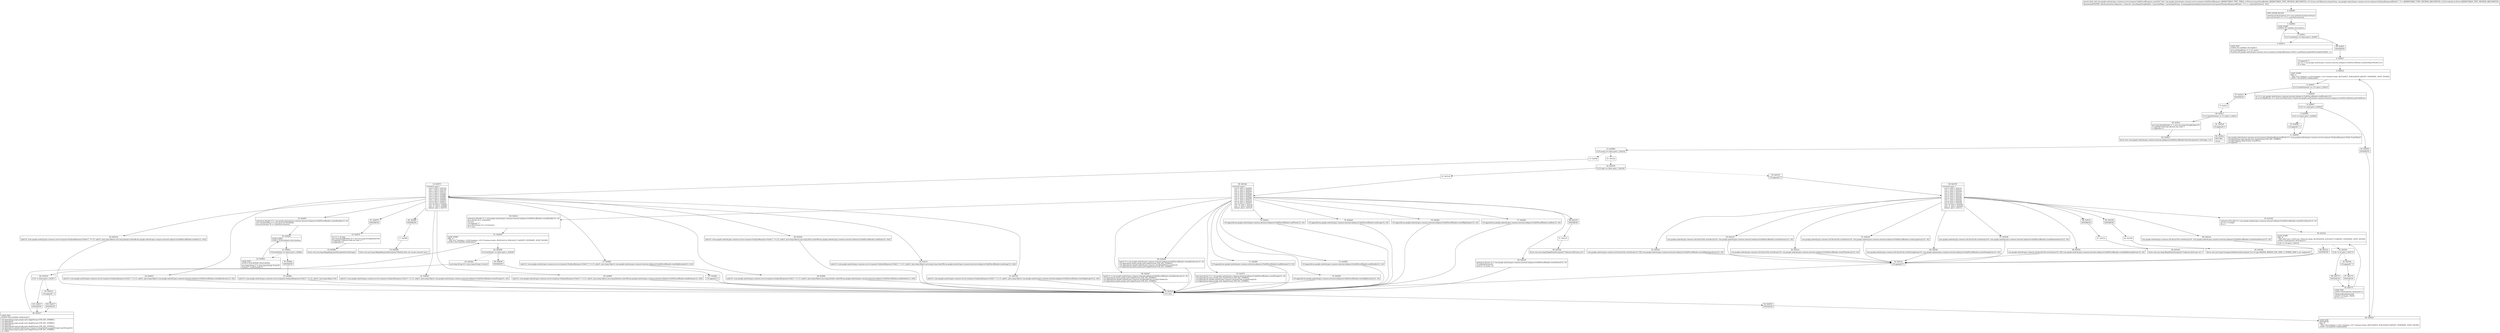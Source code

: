 digraph "CFG forcom.google.android.gms.common.server.response.SafeParcelResponse.zaa(Ljava\/lang\/StringBuilder;Ljava\/util\/Map;Landroid\/os\/Parcel;)V" {
Node_0 [shape=record,label="{0\:\ 0x0000|MTH_ENTER_BLOCK\l|android.util.SparseArray r0 = new android.util.SparseArray()\ljava.util.Iterator r11 = r11.entrySet().iterator()\l}"];
Node_1 [shape=record,label="{1\:\ 0x000d|LOOP_START\lLOOP:0: B:1:0x000d\-\>B:3:0x0013\l}"];
Node_2 [shape=record,label="{2\:\ 0x0011|if (r11.hasNext() == false) goto L_0x0027\l}"];
Node_3 [shape=record,label="{3\:\ 0x0013|LOOP_END\lLOOP:0: B:1:0x000d\-\>B:3:0x0013\l|java.util.Map$Entry r1 = r11.next()\lr0.put(((com.google.android.gms.common.server.response.FastJsonResponse.Field) r1.getValue()).getSafeParcelableFieldId(), r1)\l}"];
Node_4 [shape=record,label="{4\:\ 0x0027|r10.append('\{')\lint r11 = com.google.android.gms.common.internal.safeparcel.SafeParcelReader.validateObjectHeader(r12)\lr3 = false\l}"];
Node_5 [shape=record,label="{5\:\ 0x0033|LOOP_START\lPHI: r3 \l  PHI: (r3v1 boolean) = (r3v0 boolean), (r3v2 boolean) binds: [B:4:0x0027, B:86:0x0033] A[DONT_GENERATE, DONT_INLINE]\lLOOP:1: B:5:0x0033\-\>B:86:0x0033\l}"];
Node_6 [shape=record,label="{6\:\ 0x0037|if (r12.dataPosition() \>= r11) goto L_0x02c3\l}"];
Node_7 [shape=record,label="{7\:\ 0x0039|int r4 = com.google.android.gms.common.internal.safeparcel.SafeParcelReader.readHeader(r12)\ljava.util.Map$Entry r5 = (java.util.Map.Entry) r0.get(com.google.android.gms.common.internal.safeparcel.SafeParcelReader.getFieldId(r4))\l}"];
Node_8 [shape=record,label="{8\:\ 0x0047|if (r5 == null) goto L_0x0033\l}"];
Node_9 [shape=record,label="{9\:\ 0x0049|if (r3 == false) goto L_0x0050\l}"];
Node_10 [shape=record,label="{10\:\ 0x004b|r10.append(\",\")\l}"];
Node_11 [shape=record,label="{11\:\ 0x0050|com.google.android.gms.common.server.response.FastJsonResponse$Field r5 = (com.google.android.gms.common.server.response.FastJsonResponse.Field) r5.getValue()\lr10.append(org.osgeo.proj4j.units.AngleFormat.STR_SEC_SYMBOL)\lr10.append((java.lang.String) r5.getKey())\lr10.append(\"\":\")\l}"];
Node_12 [shape=record,label="{12\:\ 0x006d|if (r5.zacn() == false) goto L_0x014e\l}"];
Node_13 [shape=record,label="{13\:\ 0x006f}"];
Node_14 [shape=record,label="{14\:\ 0x0071|switch(r5.zaps) \{\l    case 0: goto L_0x013d;\l    case 1: goto L_0x0130;\l    case 2: goto L_0x011f;\l    case 3: goto L_0x010e;\l    case 4: goto L_0x00fd;\l    case 5: goto L_0x00f0;\l    case 6: goto L_0x00df;\l    case 7: goto L_0x00d2;\l    case 8: goto L_0x00c5;\l    case 9: goto L_0x00c5;\l    case 10: goto L_0x0097;\l    case 11: goto L_0x008f;\l    default: goto L_0x0074;\l\}\l}"];
Node_15 [shape=record,label="{15\:\ 0x0074|int r11 = r5.zaps\ljava.lang.StringBuilder r0 = new java.lang.StringBuilder(36)\lr0.append(\"Unknown field out type = \")\lr0.append(r11)\l}"];
Node_16 [shape=record,label="{16\:\ 0x008e|throw new java.lang.IllegalArgumentException(r0.toString())\l}"];
Node_17 [shape=record,label="{17\:\ 0x008f}"];
Node_18 [shape=record,label="{18\:\ 0x0096|throw new java.lang.IllegalArgumentException(\"Method does not accept concrete type.\")\l}"];
Node_19 [shape=record,label="{19\:\ 0x0097|android.os.Bundle r3 = com.google.android.gms.common.internal.safeparcel.SafeParcelReader.createBundle(r12, r4)\ljava.util.HashMap r4 = new java.util.HashMap()\ljava.util.Iterator r6 = r3.keySet().iterator()\l}"];
Node_20 [shape=record,label="{20\:\ 0x00a8|LOOP_START\lLOOP:2: B:20:0x00a8\-\>B:22:0x00ae\l}"];
Node_21 [shape=record,label="{21\:\ 0x00ac|if (r6.hasNext() == false) goto L_0x00bc\l}"];
Node_22 [shape=record,label="{22\:\ 0x00ae|LOOP_END\lLOOP:2: B:20:0x00a8\-\>B:22:0x00ae\l|java.lang.String r7 = (java.lang.String) r6.next()\lr4.put(r7, r3.getString(r7))\l}"];
Node_23 [shape=record,label="{23\:\ 0x00bc|zab(r10, (com.google.android.gms.common.server.response.FastJsonResponse.Field\<?, ?\>) r5, zab(r5, (java.lang.Object) r4))\l}"];
Node_24 [shape=record,label="{24\:\ 0x00c5|zab(r10, (com.google.android.gms.common.server.response.FastJsonResponse.Field\<?, ?\>) r5, zab(r5, (java.lang.Object) com.google.android.gms.common.internal.safeparcel.SafeParcelReader.createByteArray(r12, r4)))\l}"];
Node_25 [shape=record,label="{25\:\ 0x00d2|zab(r10, (com.google.android.gms.common.server.response.FastJsonResponse.Field\<?, ?\>) r5, zab(r5, (java.lang.Object) com.google.android.gms.common.internal.safeparcel.SafeParcelReader.createString(r12, r4)))\l}"];
Node_26 [shape=record,label="{26\:\ 0x00df|zab(r10, (com.google.android.gms.common.server.response.FastJsonResponse.Field\<?, ?\>) r5, zab(r5, (java.lang.Object) java.lang.Boolean.valueOf(com.google.android.gms.common.internal.safeparcel.SafeParcelReader.readBoolean(r12, r4))))\l}"];
Node_27 [shape=record,label="{27\:\ 0x00f0|zab(r10, (com.google.android.gms.common.server.response.FastJsonResponse.Field\<?, ?\>) r5, zab(r5, (java.lang.Object) com.google.android.gms.common.internal.safeparcel.SafeParcelReader.createBigDecimal(r12, r4)))\l}"];
Node_28 [shape=record,label="{28\:\ 0x00fd|zab(r10, (com.google.android.gms.common.server.response.FastJsonResponse.Field\<?, ?\>) r5, zab(r5, (java.lang.Object) java.lang.Double.valueOf(com.google.android.gms.common.internal.safeparcel.SafeParcelReader.readDouble(r12, r4))))\l}"];
Node_29 [shape=record,label="{29\:\ 0x010e|zab(r10, (com.google.android.gms.common.server.response.FastJsonResponse.Field\<?, ?\>) r5, zab(r5, (java.lang.Object) java.lang.Float.valueOf(com.google.android.gms.common.internal.safeparcel.SafeParcelReader.readFloat(r12, r4))))\l}"];
Node_30 [shape=record,label="{30\:\ 0x011f|zab(r10, (com.google.android.gms.common.server.response.FastJsonResponse.Field\<?, ?\>) r5, zab(r5, (java.lang.Object) java.lang.Long.valueOf(com.google.android.gms.common.internal.safeparcel.SafeParcelReader.readLong(r12, r4))))\l}"];
Node_31 [shape=record,label="{31\:\ 0x0130|zab(r10, (com.google.android.gms.common.server.response.FastJsonResponse.Field\<?, ?\>) r5, zab(r5, (java.lang.Object) com.google.android.gms.common.internal.safeparcel.SafeParcelReader.createBigInteger(r12, r4)))\l}"];
Node_32 [shape=record,label="{32\:\ 0x013d|zab(r10, (com.google.android.gms.common.server.response.FastJsonResponse.Field\<?, ?\>) r5, zab(r5, (java.lang.Object) java.lang.Integer.valueOf(com.google.android.gms.common.internal.safeparcel.SafeParcelReader.readInt(r12, r4))))\l}"];
Node_33 [shape=record,label="{33\:\ 0x014e}"];
Node_34 [shape=record,label="{34\:\ 0x0150|if (r5.zapt == false) goto L_0x01d2\l}"];
Node_35 [shape=record,label="{35\:\ 0x0152|r10.append(\"[\")\l}"];
Node_36 [shape=record,label="{36\:\ 0x0159|switch(r5.zaps) \{\l    case 0: goto L_0x01c4;\l    case 1: goto L_0x01bc;\l    case 2: goto L_0x01b4;\l    case 3: goto L_0x01ac;\l    case 4: goto L_0x01a4;\l    case 5: goto L_0x019c;\l    case 6: goto L_0x0194;\l    case 7: goto L_0x018c;\l    case 8: goto L_0x0184;\l    case 9: goto L_0x0184;\l    case 10: goto L_0x0184;\l    case 11: goto L_0x0164;\l    default: goto L_0x015c;\l\}\l}"];
Node_37 [shape=record,label="{37\:\ 0x015c}"];
Node_38 [shape=record,label="{38\:\ 0x0163|throw new java.lang.IllegalStateException(\"Unknown field type out.\")\l}"];
Node_39 [shape=record,label="{39\:\ 0x0164|android.os.Parcel[] r3 = com.google.android.gms.common.internal.safeparcel.SafeParcelReader.createParcelArray(r12, r4)\lint r4 = r3.length\lr6 = 0\l}"];
Node_40 [shape=record,label="{40\:\ 0x016a|LOOP_START\lPHI: r6 \l  PHI: (r6v5 int) = (r6v4 int), (r6v6 int) binds: [B:39:0x0164, B:43:0x0173] A[DONT_GENERATE, DONT_INLINE]\lLOOP:3: B:40:0x016a\-\>B:43:0x0173\l|if (r6 \>= r4) goto L_0x01cb\l}"];
Node_41 [shape=record,label="{41\:\ 0x016c|if (r6 \<= 0) goto L_0x0173\l}"];
Node_42 [shape=record,label="{42\:\ 0x016e|r10.append(\",\")\l}"];
Node_43 [shape=record,label="{43\:\ 0x0173|LOOP_END\lLOOP:3: B:40:0x016a\-\>B:43:0x0173\l|r3[r6].setDataPosition(0)\lzaa(r10, r5.zacq(), r3[r6])\lint r6 = r6 + 1\l}"];
Node_44 [shape=record,label="{44\:\ 0x0184}"];
Node_45 [shape=record,label="{45\:\ 0x018b|throw new java.lang.UnsupportedOperationException(\"List of type BASE64, BASE64_URL_SAFE, or STRING_MAP is not supported\")\l}"];
Node_46 [shape=record,label="{46\:\ 0x018c|com.google.android.gms.common.util.ArrayUtils.writeStringArray(r10, com.google.android.gms.common.internal.safeparcel.SafeParcelReader.createStringArray(r12, r4))\l}"];
Node_47 [shape=record,label="{47\:\ 0x0194|com.google.android.gms.common.util.ArrayUtils.writeArray(r10, com.google.android.gms.common.internal.safeparcel.SafeParcelReader.createBooleanArray(r12, r4))\l}"];
Node_48 [shape=record,label="{48\:\ 0x019c|com.google.android.gms.common.util.ArrayUtils.writeArray(r10, (T[]) com.google.android.gms.common.internal.safeparcel.SafeParcelReader.createBigDecimalArray(r12, r4))\l}"];
Node_49 [shape=record,label="{49\:\ 0x01a4|com.google.android.gms.common.util.ArrayUtils.writeArray(r10, com.google.android.gms.common.internal.safeparcel.SafeParcelReader.createDoubleArray(r12, r4))\l}"];
Node_50 [shape=record,label="{50\:\ 0x01ac|com.google.android.gms.common.util.ArrayUtils.writeArray(r10, com.google.android.gms.common.internal.safeparcel.SafeParcelReader.createFloatArray(r12, r4))\l}"];
Node_51 [shape=record,label="{51\:\ 0x01b4|com.google.android.gms.common.util.ArrayUtils.writeArray(r10, com.google.android.gms.common.internal.safeparcel.SafeParcelReader.createLongArray(r12, r4))\l}"];
Node_52 [shape=record,label="{52\:\ 0x01bc|com.google.android.gms.common.util.ArrayUtils.writeArray(r10, (T[]) com.google.android.gms.common.internal.safeparcel.SafeParcelReader.createBigIntegerArray(r12, r4))\l}"];
Node_53 [shape=record,label="{53\:\ 0x01c4|com.google.android.gms.common.util.ArrayUtils.writeArray(r10, com.google.android.gms.common.internal.safeparcel.SafeParcelReader.createIntArray(r12, r4))\l}"];
Node_54 [shape=record,label="{54\:\ 0x01cb|r10.append(\"]\")\l}"];
Node_55 [shape=record,label="{55\:\ 0x01d2}"];
Node_56 [shape=record,label="{56\:\ 0x01d4|switch(r5.zaps) \{\l    case 0: goto L_0x02b9;\l    case 1: goto L_0x02b1;\l    case 2: goto L_0x02a9;\l    case 3: goto L_0x02a1;\l    case 4: goto L_0x0299;\l    case 5: goto L_0x0291;\l    case 6: goto L_0x0289;\l    case 7: goto L_0x0273;\l    case 8: goto L_0x025d;\l    case 9: goto L_0x0247;\l    case 10: goto L_0x01ef;\l    case 11: goto L_0x01df;\l    default: goto L_0x01d7;\l\}\l}"];
Node_57 [shape=record,label="{57\:\ 0x01d7}"];
Node_58 [shape=record,label="{58\:\ 0x01de|throw new java.lang.IllegalStateException(\"Unknown field type out\")\l}"];
Node_59 [shape=record,label="{59\:\ 0x01df|android.os.Parcel r3 = com.google.android.gms.common.internal.safeparcel.SafeParcelReader.createParcel(r12, r4)\lr3.setDataPosition(0)\lzaa(r10, r5.zacq(), r3)\l}"];
Node_60 [shape=record,label="{60\:\ 0x01ef|android.os.Bundle r3 = com.google.android.gms.common.internal.safeparcel.SafeParcelReader.createBundle(r12, r4)\ljava.util.Set r4 = r3.keySet()\lr4.size()\lr10.append(\"\{\")\ljava.util.Iterator r4 = r4.iterator()\lr5 = true\l}"];
Node_61 [shape=record,label="{61\:\ 0x0204|LOOP_START\lPHI: r5 \l  PHI: (r5v7 boolean) = (r5v6 boolean), (r5v15 boolean) binds: [B:60:0x01ef, B:66:0x0217] A[DONT_GENERATE, DONT_INLINE]\lLOOP:4: B:61:0x0204\-\>B:66:0x0217\l}"];
Node_62 [shape=record,label="{62\:\ 0x0208|if (r4.hasNext() == false) goto L_0x0240\l}"];
Node_63 [shape=record,label="{63\:\ 0x020a|java.lang.String r6 = (java.lang.String) r4.next()\l}"];
Node_64 [shape=record,label="{64\:\ 0x0210|if (r5 != false) goto L_0x0217\l}"];
Node_65 [shape=record,label="{65\:\ 0x0212|r10.append(\",\")\l}"];
Node_66 [shape=record,label="{66\:\ 0x0217|LOOP_END\lLOOP:4: B:61:0x0204\-\>B:66:0x0217\l|r10.append(org.osgeo.proj4j.units.AngleFormat.STR_SEC_SYMBOL)\lr10.append(r6)\lr10.append(org.osgeo.proj4j.units.AngleFormat.STR_SEC_SYMBOL)\lr10.append(\":\")\lr10.append(org.osgeo.proj4j.units.AngleFormat.STR_SEC_SYMBOL)\lr10.append(com.google.android.gms.common.util.JsonUtils.escapeString(r3.getString(r6)))\lr10.append(org.osgeo.proj4j.units.AngleFormat.STR_SEC_SYMBOL)\lr5 = false\l}"];
Node_67 [shape=record,label="{67\:\ 0x0240|r10.append(\"\}\")\l}"];
Node_68 [shape=record,label="{68\:\ 0x0247|byte[] r3 = com.google.android.gms.common.internal.safeparcel.SafeParcelReader.createByteArray(r12, r4)\lr10.append(org.osgeo.proj4j.units.AngleFormat.STR_SEC_SYMBOL)\lr10.append(com.google.android.gms.common.util.Base64Utils.encodeUrlSafe(r3))\lr10.append(org.osgeo.proj4j.units.AngleFormat.STR_SEC_SYMBOL)\l}"];
Node_69 [shape=record,label="{69\:\ 0x025d|byte[] r3 = com.google.android.gms.common.internal.safeparcel.SafeParcelReader.createByteArray(r12, r4)\lr10.append(org.osgeo.proj4j.units.AngleFormat.STR_SEC_SYMBOL)\lr10.append(com.google.android.gms.common.util.Base64Utils.encode(r3))\lr10.append(org.osgeo.proj4j.units.AngleFormat.STR_SEC_SYMBOL)\l}"];
Node_70 [shape=record,label="{70\:\ 0x0273|java.lang.String r3 = com.google.android.gms.common.internal.safeparcel.SafeParcelReader.createString(r12, r4)\lr10.append(org.osgeo.proj4j.units.AngleFormat.STR_SEC_SYMBOL)\lr10.append(com.google.android.gms.common.util.JsonUtils.escapeString(r3))\lr10.append(org.osgeo.proj4j.units.AngleFormat.STR_SEC_SYMBOL)\l}"];
Node_71 [shape=record,label="{71\:\ 0x0289|r10.append(com.google.android.gms.common.internal.safeparcel.SafeParcelReader.readBoolean(r12, r4))\l}"];
Node_72 [shape=record,label="{72\:\ 0x0291|r10.append(com.google.android.gms.common.internal.safeparcel.SafeParcelReader.createBigDecimal(r12, r4))\l}"];
Node_73 [shape=record,label="{73\:\ 0x0299|r10.append(com.google.android.gms.common.internal.safeparcel.SafeParcelReader.readDouble(r12, r4))\l}"];
Node_74 [shape=record,label="{74\:\ 0x02a1|r10.append(com.google.android.gms.common.internal.safeparcel.SafeParcelReader.readFloat(r12, r4))\l}"];
Node_75 [shape=record,label="{75\:\ 0x02a9|r10.append(com.google.android.gms.common.internal.safeparcel.SafeParcelReader.readLong(r12, r4))\l}"];
Node_76 [shape=record,label="{76\:\ 0x02b1|r10.append(com.google.android.gms.common.internal.safeparcel.SafeParcelReader.createBigInteger(r12, r4))\l}"];
Node_77 [shape=record,label="{77\:\ 0x02b9|r10.append(com.google.android.gms.common.internal.safeparcel.SafeParcelReader.readInt(r12, r4))\l}"];
Node_78 [shape=record,label="{78\:\ 0x02c0|r3 = true\l}"];
Node_79 [shape=record,label="{79\:\ 0x02c3}"];
Node_80 [shape=record,label="{80\:\ 0x02c7|if (r12.dataPosition() != r11) goto L_0x02cf\l}"];
Node_81 [shape=record,label="{81\:\ 0x02c9|r10.append('\}')\l}"];
Node_82 [shape=record,label="{82\:\ 0x02ce|RETURN\l|return\l}"];
Node_83 [shape=record,label="{83\:\ 0x02cf|java.lang.StringBuilder r1 = new java.lang.StringBuilder(37)\lr1.append(\"Overread allowed size end=\")\lr1.append(r11)\l}"];
Node_84 [shape=record,label="{84\:\ 0x02e7|throw new com.google.android.gms.common.internal.safeparcel.SafeParcelReader.ParseException(r1.toString(), r12)\l}"];
Node_85 [shape=record,label="{85\:\ 0x0027|SYNTHETIC\l}"];
Node_86 [shape=record,label="{86\:\ 0x0033|LOOP_END\lSYNTHETIC\lPHI: r3 \l  PHI: (r3v2 boolean) = (r3v1 boolean), (r3v7 boolean) binds: [B:93:0x0033, B:94:0x0033] A[DONT_GENERATE, DONT_INLINE]\lLOOP:1: B:5:0x0033\-\>B:86:0x0033\l}"];
Node_87 [shape=record,label="{87\:\ 0x02c3|SYNTHETIC\l}"];
Node_88 [shape=record,label="{88\:\ 0x01d7|SYNTHETIC\l}"];
Node_89 [shape=record,label="{89\:\ 0x015c|SYNTHETIC\l}"];
Node_90 [shape=record,label="{90\:\ 0x0184|SYNTHETIC\l}"];
Node_91 [shape=record,label="{91\:\ 0x0074|SYNTHETIC\l}"];
Node_92 [shape=record,label="{92\:\ 0x008f|SYNTHETIC\l}"];
Node_93 [shape=record,label="{93\:\ 0x0033|SYNTHETIC\l}"];
Node_94 [shape=record,label="{94\:\ 0x0033|SYNTHETIC\l}"];
Node_95 [shape=record,label="{95\:\ 0x00bc|SYNTHETIC\l}"];
Node_96 [shape=record,label="{96\:\ 0x01cb|SYNTHETIC\l}"];
Node_97 [shape=record,label="{97\:\ 0x0173|SYNTHETIC\l}"];
Node_98 [shape=record,label="{98\:\ 0x0173|SYNTHETIC\l}"];
Node_99 [shape=record,label="{99\:\ 0x0240|SYNTHETIC\l}"];
Node_100 [shape=record,label="{100\:\ 0x0217|SYNTHETIC\l}"];
Node_101 [shape=record,label="{101\:\ 0x0217|SYNTHETIC\l}"];
MethodNode[shape=record,label="{private final void com.google.android.gms.common.server.response.SafeParcelResponse.zaa((r9v0 'this' com.google.android.gms.common.server.response.SafeParcelResponse A[IMMUTABLE_TYPE, THIS]), (r10v0 java.lang.StringBuilder A[IMMUTABLE_TYPE, METHOD_ARGUMENT]), (r11v0 java.util.Map\<java.lang.String, com.google.android.gms.common.server.response.FastJsonResponse$Field\<?, ?\>\> A[IMMUTABLE_TYPE, METHOD_ARGUMENT]), (r12v0 android.os.Parcel A[IMMUTABLE_TYPE, METHOD_ARGUMENT]))  | Annotation[SYSTEM, dalvik.annotation.Signature, \{value=[(, Ljava\/lang\/StringBuilder;, Ljava\/util\/Map\<, Ljava\/lang\/String;, Lcom\/google\/android\/gms\/common\/server\/response\/FastJsonResponse$Field\<, **\>;\>;, Landroid\/os\/Parcel;, )V]\}]\l}"];
MethodNode -> Node_0;
Node_0 -> Node_1;
Node_1 -> Node_2;
Node_2 -> Node_3[style=dashed];
Node_2 -> Node_85;
Node_3 -> Node_1;
Node_4 -> Node_5;
Node_5 -> Node_6;
Node_6 -> Node_7[style=dashed];
Node_6 -> Node_87;
Node_7 -> Node_8;
Node_8 -> Node_9[style=dashed];
Node_8 -> Node_93;
Node_9 -> Node_10[style=dashed];
Node_9 -> Node_11;
Node_10 -> Node_11;
Node_11 -> Node_12;
Node_12 -> Node_13[style=dashed];
Node_12 -> Node_33;
Node_13 -> Node_14;
Node_14 -> Node_19;
Node_14 -> Node_24;
Node_14 -> Node_25;
Node_14 -> Node_26;
Node_14 -> Node_27;
Node_14 -> Node_28;
Node_14 -> Node_29;
Node_14 -> Node_30;
Node_14 -> Node_31;
Node_14 -> Node_32;
Node_14 -> Node_91;
Node_14 -> Node_92;
Node_15 -> Node_16;
Node_17 -> Node_18;
Node_19 -> Node_20;
Node_20 -> Node_21;
Node_21 -> Node_22[style=dashed];
Node_21 -> Node_95;
Node_22 -> Node_20;
Node_23 -> Node_78;
Node_24 -> Node_78;
Node_25 -> Node_78;
Node_26 -> Node_78;
Node_27 -> Node_78;
Node_28 -> Node_78;
Node_29 -> Node_78;
Node_30 -> Node_78;
Node_31 -> Node_78;
Node_32 -> Node_78;
Node_33 -> Node_34;
Node_34 -> Node_35[style=dashed];
Node_34 -> Node_55;
Node_35 -> Node_36;
Node_36 -> Node_39;
Node_36 -> Node_46;
Node_36 -> Node_47;
Node_36 -> Node_48;
Node_36 -> Node_49;
Node_36 -> Node_50;
Node_36 -> Node_51;
Node_36 -> Node_52;
Node_36 -> Node_53;
Node_36 -> Node_89;
Node_36 -> Node_90;
Node_37 -> Node_38;
Node_39 -> Node_40;
Node_40 -> Node_41[style=dashed];
Node_40 -> Node_96;
Node_41 -> Node_42[style=dashed];
Node_41 -> Node_98;
Node_42 -> Node_97;
Node_43 -> Node_40;
Node_44 -> Node_45;
Node_46 -> Node_54;
Node_47 -> Node_54;
Node_48 -> Node_54;
Node_49 -> Node_54;
Node_50 -> Node_54;
Node_51 -> Node_54;
Node_52 -> Node_54;
Node_53 -> Node_54;
Node_54 -> Node_78;
Node_55 -> Node_56;
Node_56 -> Node_59;
Node_56 -> Node_60;
Node_56 -> Node_68;
Node_56 -> Node_69;
Node_56 -> Node_70;
Node_56 -> Node_71;
Node_56 -> Node_72;
Node_56 -> Node_73;
Node_56 -> Node_74;
Node_56 -> Node_75;
Node_56 -> Node_76;
Node_56 -> Node_77;
Node_56 -> Node_88;
Node_57 -> Node_58;
Node_59 -> Node_78;
Node_60 -> Node_61;
Node_61 -> Node_62;
Node_62 -> Node_63[style=dashed];
Node_62 -> Node_99;
Node_63 -> Node_64;
Node_64 -> Node_65[style=dashed];
Node_64 -> Node_101;
Node_65 -> Node_100;
Node_66 -> Node_61;
Node_67 -> Node_78;
Node_68 -> Node_78;
Node_69 -> Node_78;
Node_70 -> Node_78;
Node_71 -> Node_78;
Node_72 -> Node_78;
Node_73 -> Node_78;
Node_74 -> Node_78;
Node_75 -> Node_78;
Node_76 -> Node_78;
Node_77 -> Node_78;
Node_78 -> Node_94;
Node_79 -> Node_80;
Node_80 -> Node_81[style=dashed];
Node_80 -> Node_83;
Node_81 -> Node_82;
Node_83 -> Node_84;
Node_85 -> Node_4;
Node_86 -> Node_5;
Node_87 -> Node_79;
Node_88 -> Node_57;
Node_89 -> Node_37;
Node_90 -> Node_44;
Node_91 -> Node_15;
Node_92 -> Node_17;
Node_93 -> Node_86;
Node_94 -> Node_86;
Node_95 -> Node_23;
Node_96 -> Node_54;
Node_97 -> Node_43;
Node_98 -> Node_43;
Node_99 -> Node_67;
Node_100 -> Node_66;
Node_101 -> Node_66;
}

